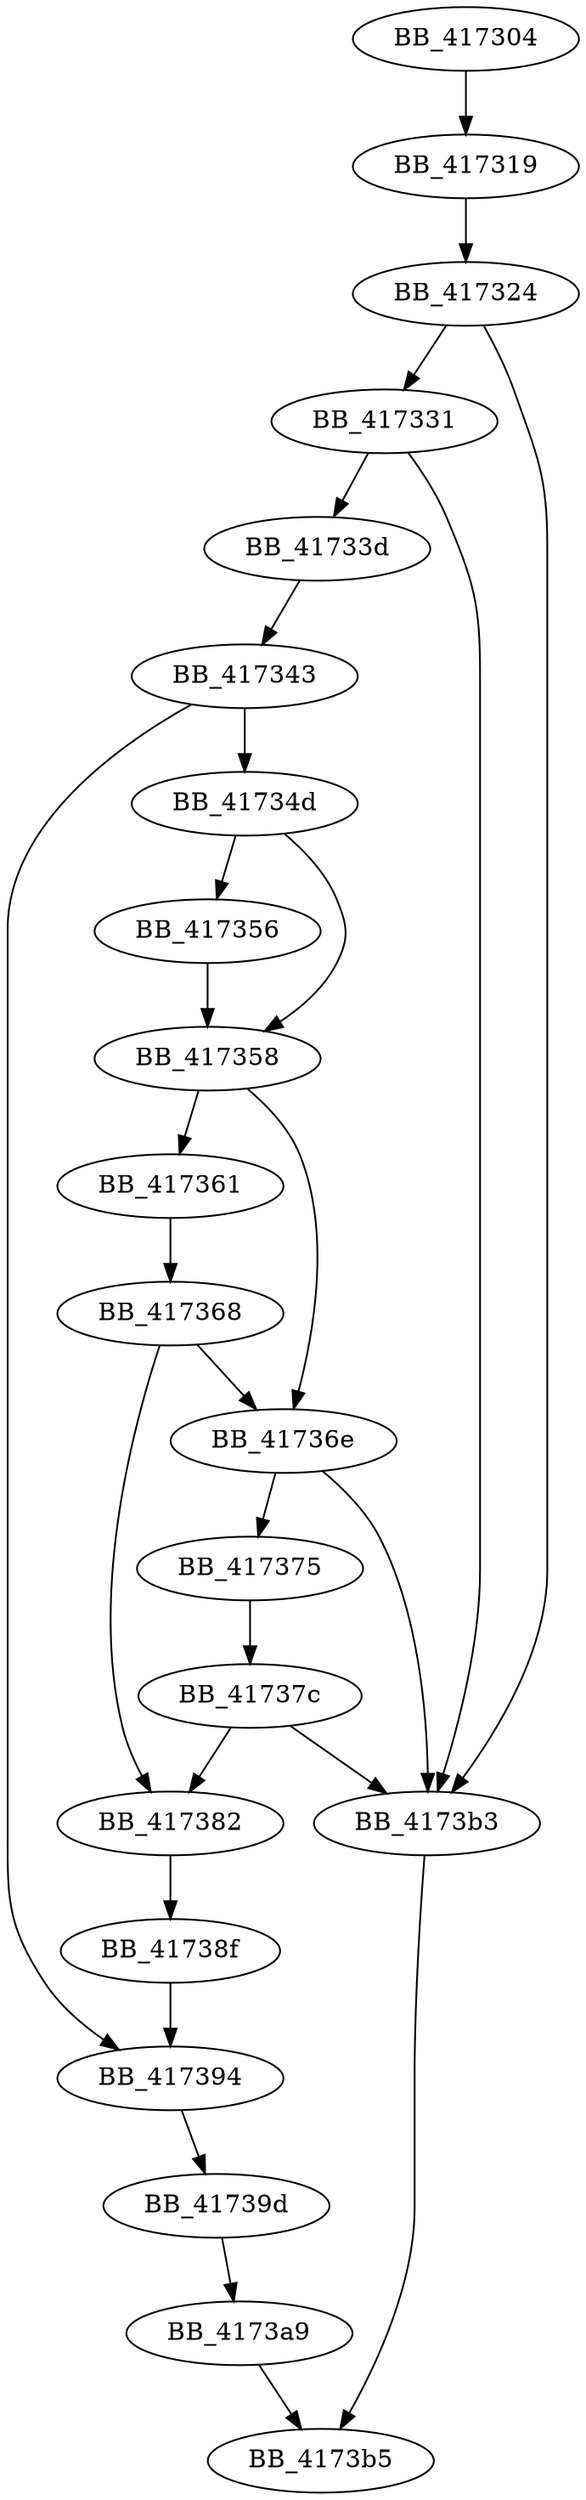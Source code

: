 DiGraph __onexit_nolock{
BB_417304->BB_417319
BB_417319->BB_417324
BB_417324->BB_417331
BB_417324->BB_4173b3
BB_417331->BB_41733d
BB_417331->BB_4173b3
BB_41733d->BB_417343
BB_417343->BB_41734d
BB_417343->BB_417394
BB_41734d->BB_417356
BB_41734d->BB_417358
BB_417356->BB_417358
BB_417358->BB_417361
BB_417358->BB_41736e
BB_417361->BB_417368
BB_417368->BB_41736e
BB_417368->BB_417382
BB_41736e->BB_417375
BB_41736e->BB_4173b3
BB_417375->BB_41737c
BB_41737c->BB_417382
BB_41737c->BB_4173b3
BB_417382->BB_41738f
BB_41738f->BB_417394
BB_417394->BB_41739d
BB_41739d->BB_4173a9
BB_4173a9->BB_4173b5
BB_4173b3->BB_4173b5
}
